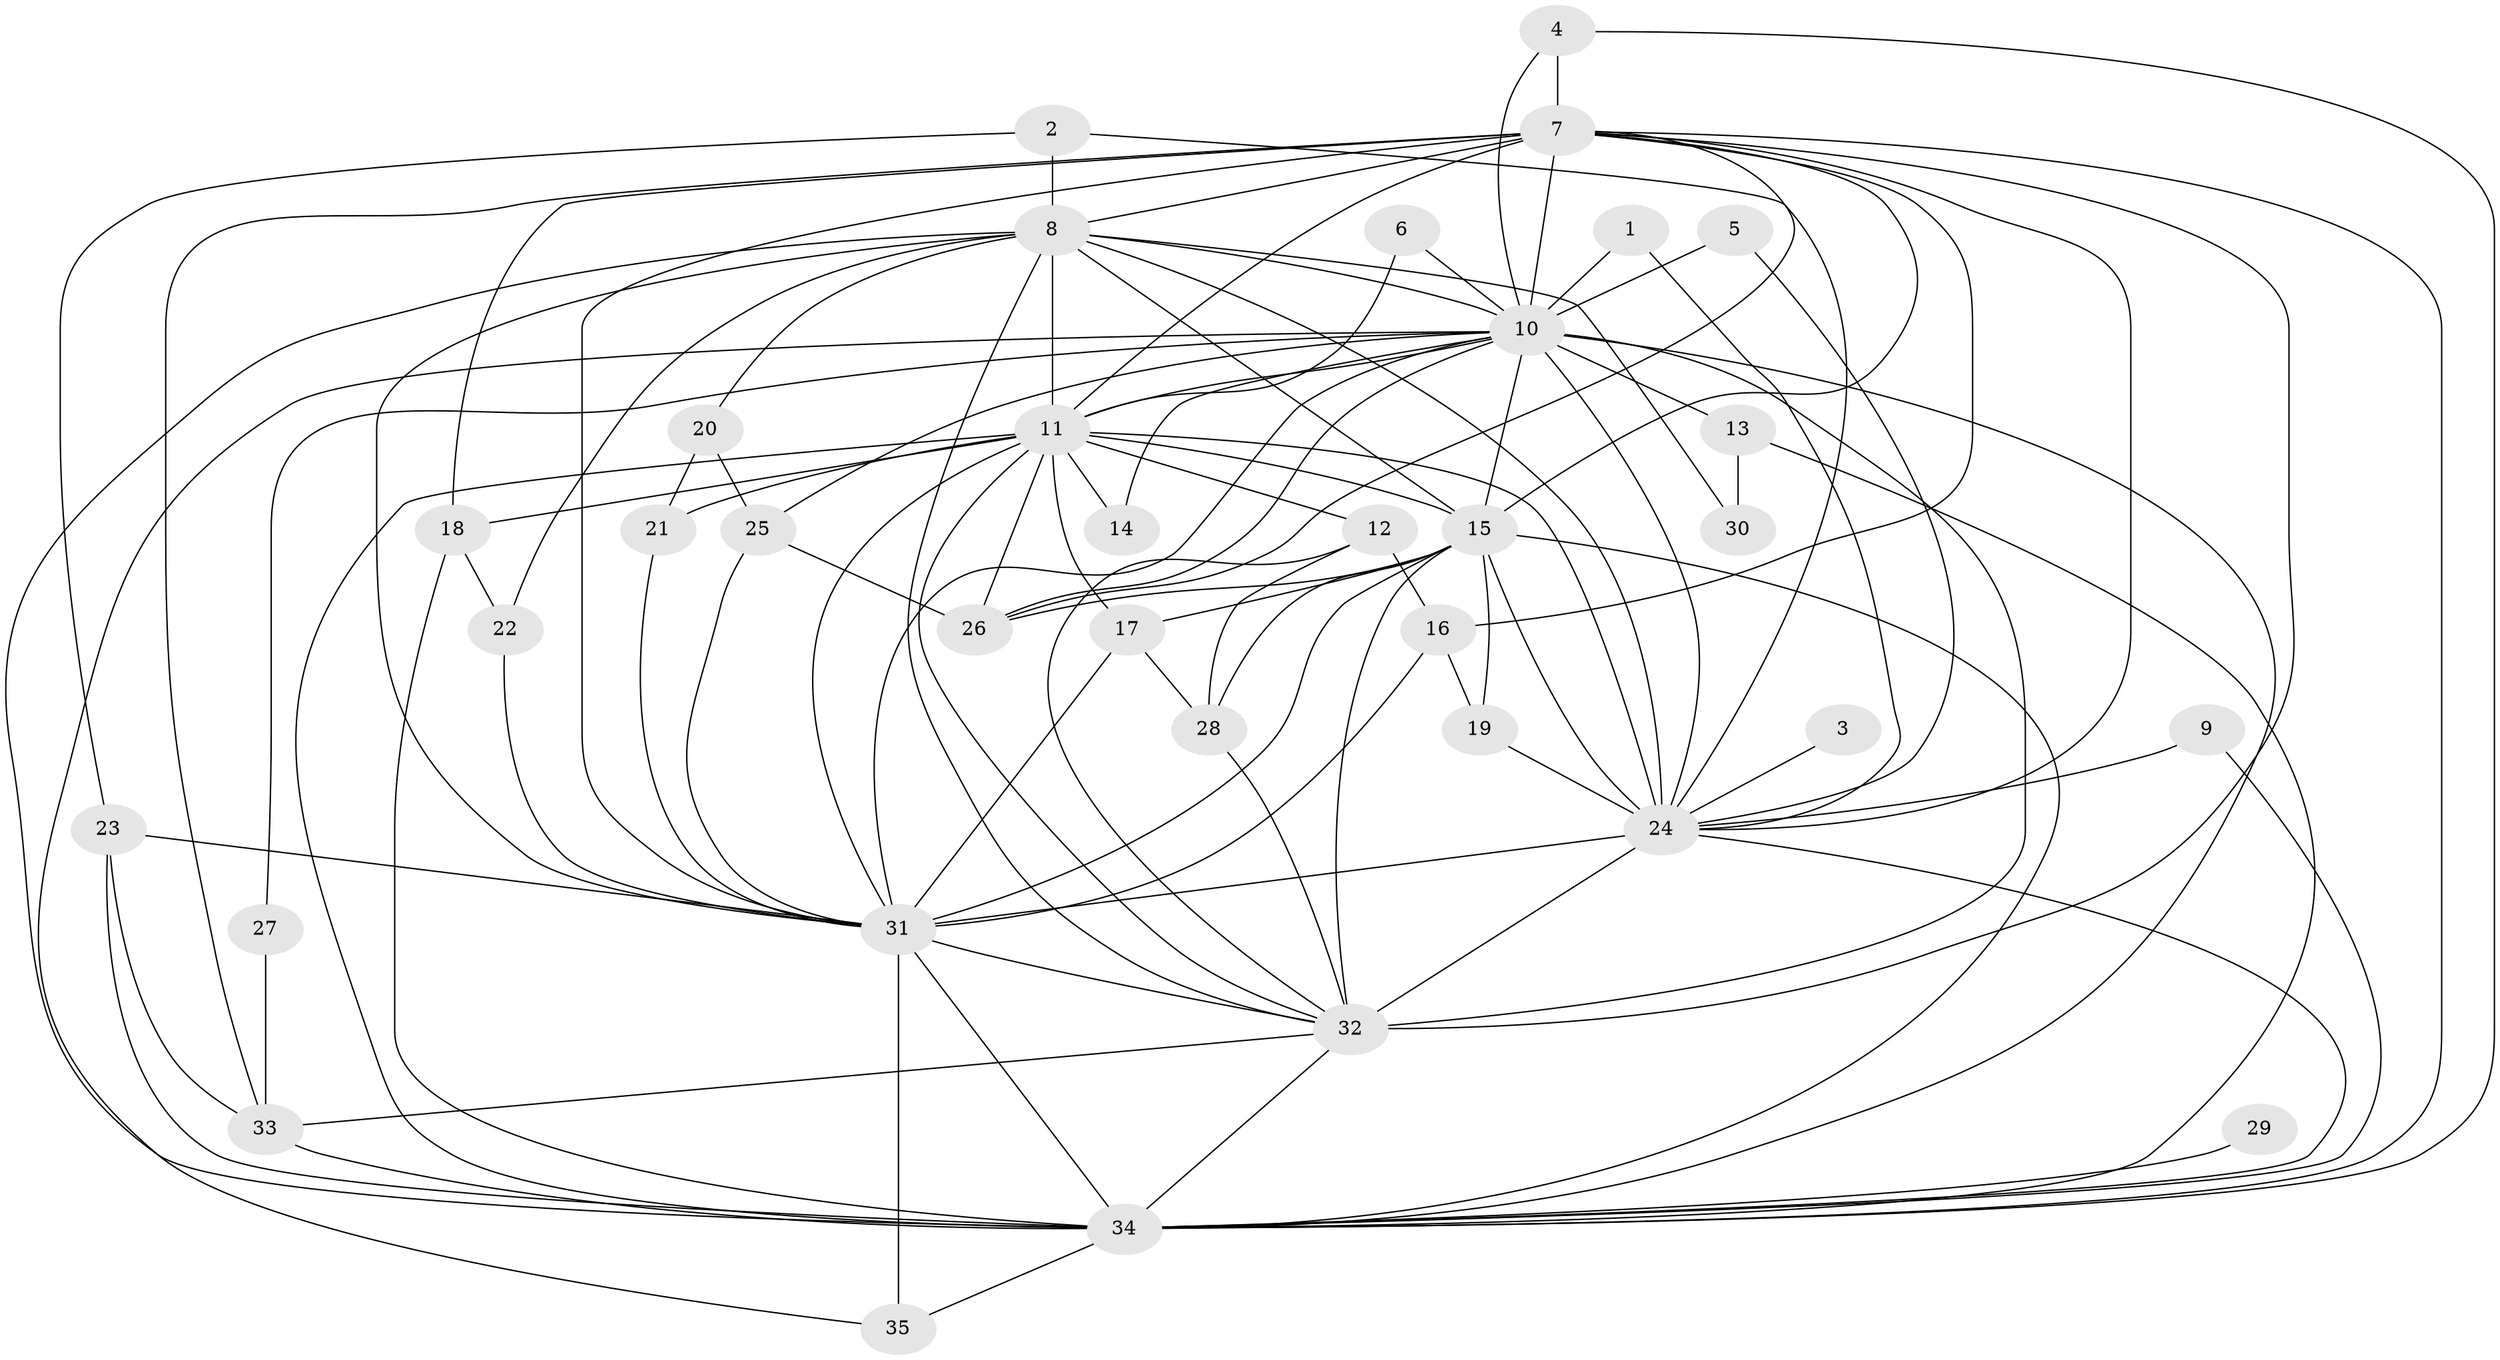 // original degree distribution, {17: 0.028985507246376812, 14: 0.014492753623188406, 11: 0.014492753623188406, 20: 0.028985507246376812, 19: 0.014492753623188406, 22: 0.014492753623188406, 18: 0.014492753623188406, 16: 0.014492753623188406, 5: 0.043478260869565216, 3: 0.15942028985507245, 4: 0.10144927536231885, 2: 0.5507246376811594}
// Generated by graph-tools (version 1.1) at 2025/01/03/09/25 03:01:19]
// undirected, 35 vertices, 102 edges
graph export_dot {
graph [start="1"]
  node [color=gray90,style=filled];
  1;
  2;
  3;
  4;
  5;
  6;
  7;
  8;
  9;
  10;
  11;
  12;
  13;
  14;
  15;
  16;
  17;
  18;
  19;
  20;
  21;
  22;
  23;
  24;
  25;
  26;
  27;
  28;
  29;
  30;
  31;
  32;
  33;
  34;
  35;
  1 -- 10 [weight=1.0];
  1 -- 24 [weight=1.0];
  2 -- 8 [weight=1.0];
  2 -- 23 [weight=1.0];
  2 -- 24 [weight=1.0];
  3 -- 24 [weight=1.0];
  4 -- 7 [weight=1.0];
  4 -- 10 [weight=1.0];
  4 -- 34 [weight=1.0];
  5 -- 10 [weight=1.0];
  5 -- 24 [weight=1.0];
  6 -- 10 [weight=1.0];
  6 -- 11 [weight=1.0];
  7 -- 8 [weight=1.0];
  7 -- 10 [weight=1.0];
  7 -- 11 [weight=2.0];
  7 -- 15 [weight=1.0];
  7 -- 16 [weight=1.0];
  7 -- 18 [weight=1.0];
  7 -- 24 [weight=1.0];
  7 -- 26 [weight=1.0];
  7 -- 31 [weight=3.0];
  7 -- 32 [weight=2.0];
  7 -- 33 [weight=1.0];
  7 -- 34 [weight=1.0];
  8 -- 10 [weight=1.0];
  8 -- 11 [weight=1.0];
  8 -- 15 [weight=2.0];
  8 -- 20 [weight=1.0];
  8 -- 22 [weight=1.0];
  8 -- 24 [weight=2.0];
  8 -- 30 [weight=1.0];
  8 -- 31 [weight=2.0];
  8 -- 32 [weight=2.0];
  8 -- 34 [weight=1.0];
  9 -- 24 [weight=1.0];
  9 -- 34 [weight=1.0];
  10 -- 11 [weight=1.0];
  10 -- 13 [weight=1.0];
  10 -- 14 [weight=2.0];
  10 -- 15 [weight=1.0];
  10 -- 24 [weight=1.0];
  10 -- 25 [weight=1.0];
  10 -- 26 [weight=1.0];
  10 -- 27 [weight=1.0];
  10 -- 31 [weight=2.0];
  10 -- 32 [weight=3.0];
  10 -- 34 [weight=1.0];
  10 -- 35 [weight=1.0];
  11 -- 12 [weight=2.0];
  11 -- 14 [weight=1.0];
  11 -- 15 [weight=1.0];
  11 -- 17 [weight=1.0];
  11 -- 18 [weight=1.0];
  11 -- 21 [weight=1.0];
  11 -- 24 [weight=1.0];
  11 -- 26 [weight=1.0];
  11 -- 31 [weight=2.0];
  11 -- 32 [weight=1.0];
  11 -- 34 [weight=2.0];
  12 -- 16 [weight=1.0];
  12 -- 28 [weight=1.0];
  12 -- 32 [weight=1.0];
  13 -- 30 [weight=1.0];
  13 -- 34 [weight=1.0];
  15 -- 17 [weight=1.0];
  15 -- 19 [weight=1.0];
  15 -- 24 [weight=1.0];
  15 -- 26 [weight=1.0];
  15 -- 28 [weight=1.0];
  15 -- 31 [weight=2.0];
  15 -- 32 [weight=2.0];
  15 -- 34 [weight=1.0];
  16 -- 19 [weight=1.0];
  16 -- 31 [weight=1.0];
  17 -- 28 [weight=1.0];
  17 -- 31 [weight=1.0];
  18 -- 22 [weight=1.0];
  18 -- 34 [weight=1.0];
  19 -- 24 [weight=1.0];
  20 -- 21 [weight=1.0];
  20 -- 25 [weight=1.0];
  21 -- 31 [weight=1.0];
  22 -- 31 [weight=1.0];
  23 -- 31 [weight=1.0];
  23 -- 33 [weight=1.0];
  23 -- 34 [weight=1.0];
  24 -- 31 [weight=2.0];
  24 -- 32 [weight=3.0];
  24 -- 34 [weight=1.0];
  25 -- 26 [weight=1.0];
  25 -- 31 [weight=1.0];
  27 -- 33 [weight=1.0];
  28 -- 32 [weight=1.0];
  29 -- 34 [weight=1.0];
  31 -- 32 [weight=2.0];
  31 -- 34 [weight=2.0];
  31 -- 35 [weight=1.0];
  32 -- 33 [weight=1.0];
  32 -- 34 [weight=1.0];
  33 -- 34 [weight=1.0];
  34 -- 35 [weight=1.0];
}
